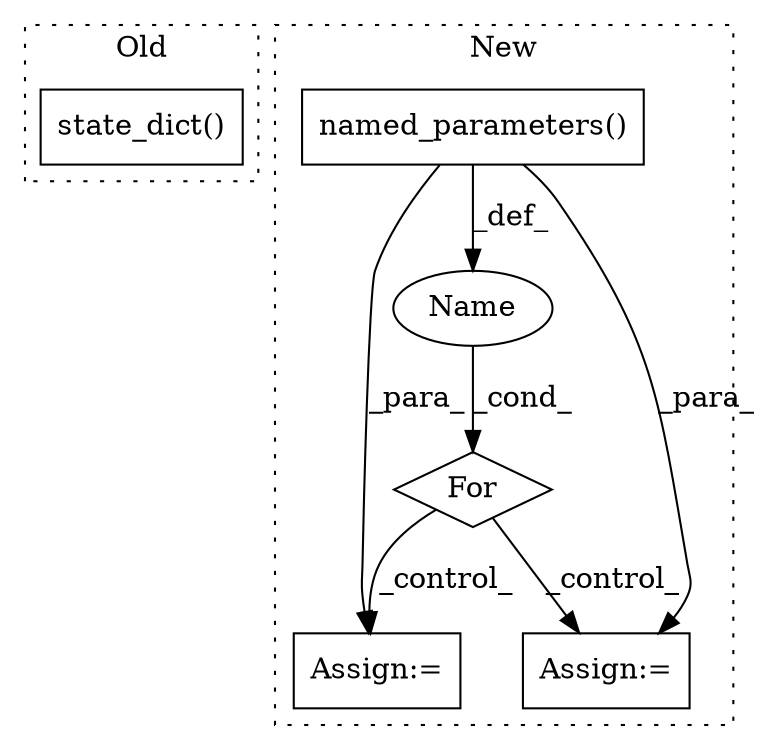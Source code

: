 digraph G {
subgraph cluster0 {
1 [label="state_dict()" a="75" s="3049" l="17" shape="box"];
label = "Old";
style="dotted";
}
subgraph cluster1 {
2 [label="named_parameters()" a="75" s="3066" l="23" shape="box"];
3 [label="For" a="107" s="3047,3089" l="4,14" shape="diamond"];
4 [label="Name" a="87" s="3057" l="5" shape="ellipse"];
5 [label="Assign:=" a="68" s="3179" l="3" shape="box"];
6 [label="Assign:=" a="68" s="3117" l="3" shape="box"];
label = "New";
style="dotted";
}
2 -> 4 [label="_def_"];
2 -> 6 [label="_para_"];
2 -> 5 [label="_para_"];
3 -> 5 [label="_control_"];
3 -> 6 [label="_control_"];
4 -> 3 [label="_cond_"];
}